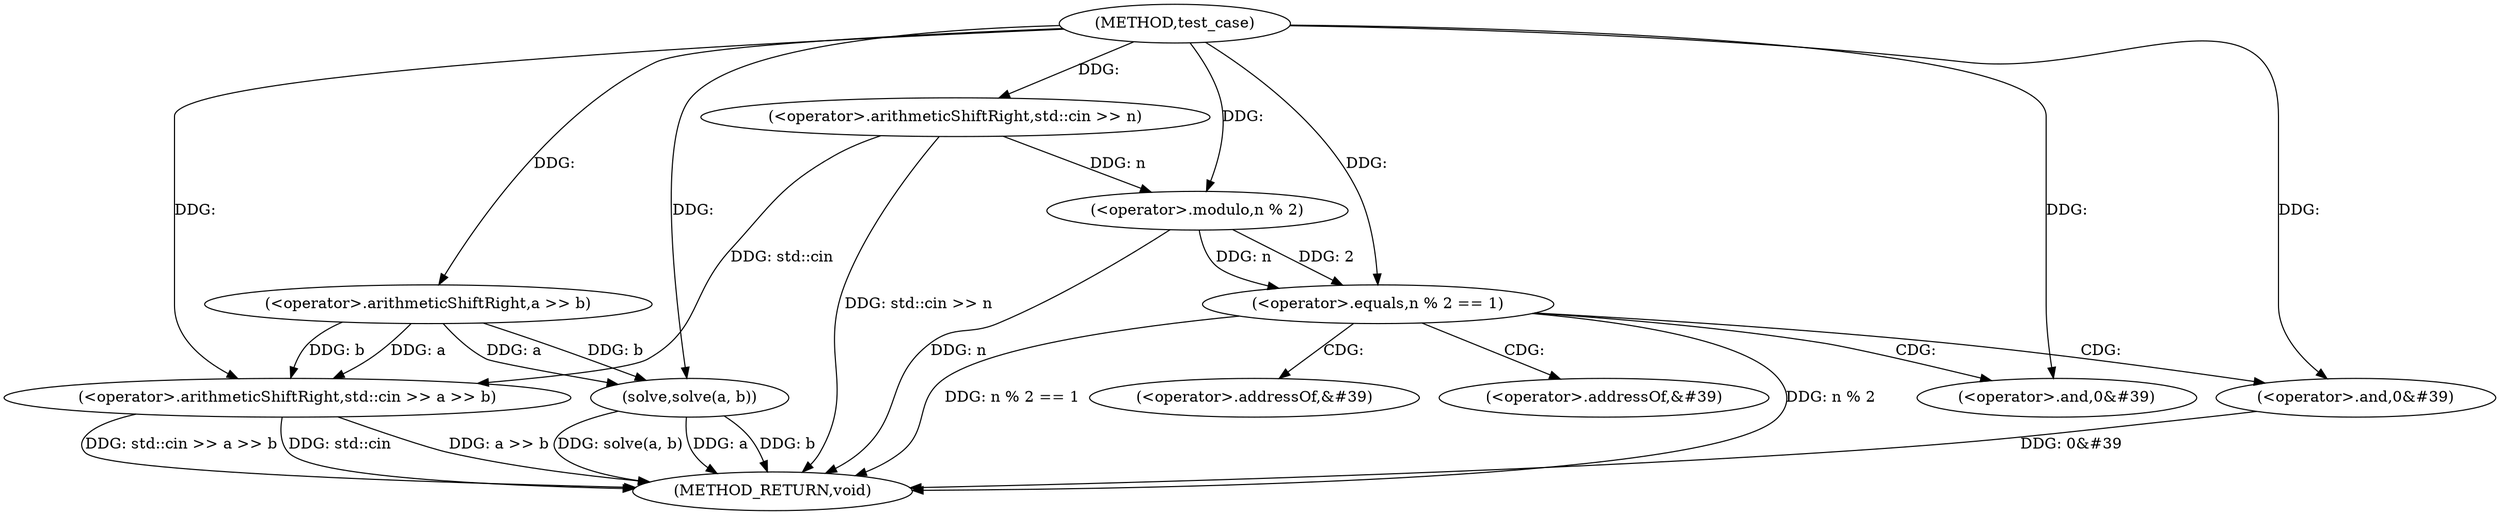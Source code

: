 digraph "test_case" {  
"1000182" [label = "(METHOD,test_case)" ]
"1000215" [label = "(METHOD_RETURN,void)" ]
"1000185" [label = "(<operator>.arithmeticShiftRight,std::cin >> n)" ]
"1000190" [label = "(<operator>.arithmeticShiftRight,std::cin >> a >> b)" ]
"1000212" [label = "(solve,solve(a, b))" ]
"1000196" [label = "(<operator>.equals,n % 2 == 1)" ]
"1000192" [label = "(<operator>.arithmeticShiftRight,a >> b)" ]
"1000204" [label = "(<operator>.and,0&#39)" ]
"1000209" [label = "(<operator>.and,0&#39)" ]
"1000197" [label = "(<operator>.modulo,n % 2)" ]
"1000202" [label = "(<operator>.addressOf,&#39)" ]
"1000207" [label = "(<operator>.addressOf,&#39)" ]
  "1000185" -> "1000215"  [ label = "DDG: std::cin >> n"] 
  "1000190" -> "1000215"  [ label = "DDG: std::cin"] 
  "1000190" -> "1000215"  [ label = "DDG: a >> b"] 
  "1000190" -> "1000215"  [ label = "DDG: std::cin >> a >> b"] 
  "1000197" -> "1000215"  [ label = "DDG: n"] 
  "1000196" -> "1000215"  [ label = "DDG: n % 2"] 
  "1000196" -> "1000215"  [ label = "DDG: n % 2 == 1"] 
  "1000209" -> "1000215"  [ label = "DDG: 0&#39"] 
  "1000212" -> "1000215"  [ label = "DDG: a"] 
  "1000212" -> "1000215"  [ label = "DDG: b"] 
  "1000212" -> "1000215"  [ label = "DDG: solve(a, b)"] 
  "1000182" -> "1000185"  [ label = "DDG: "] 
  "1000185" -> "1000190"  [ label = "DDG: std::cin"] 
  "1000182" -> "1000190"  [ label = "DDG: "] 
  "1000192" -> "1000190"  [ label = "DDG: a"] 
  "1000192" -> "1000190"  [ label = "DDG: b"] 
  "1000192" -> "1000212"  [ label = "DDG: a"] 
  "1000182" -> "1000212"  [ label = "DDG: "] 
  "1000192" -> "1000212"  [ label = "DDG: b"] 
  "1000182" -> "1000192"  [ label = "DDG: "] 
  "1000197" -> "1000196"  [ label = "DDG: 2"] 
  "1000197" -> "1000196"  [ label = "DDG: n"] 
  "1000182" -> "1000196"  [ label = "DDG: "] 
  "1000185" -> "1000197"  [ label = "DDG: n"] 
  "1000182" -> "1000197"  [ label = "DDG: "] 
  "1000182" -> "1000204"  [ label = "DDG: "] 
  "1000182" -> "1000209"  [ label = "DDG: "] 
  "1000196" -> "1000209"  [ label = "CDG: "] 
  "1000196" -> "1000202"  [ label = "CDG: "] 
  "1000196" -> "1000207"  [ label = "CDG: "] 
  "1000196" -> "1000204"  [ label = "CDG: "] 
}

